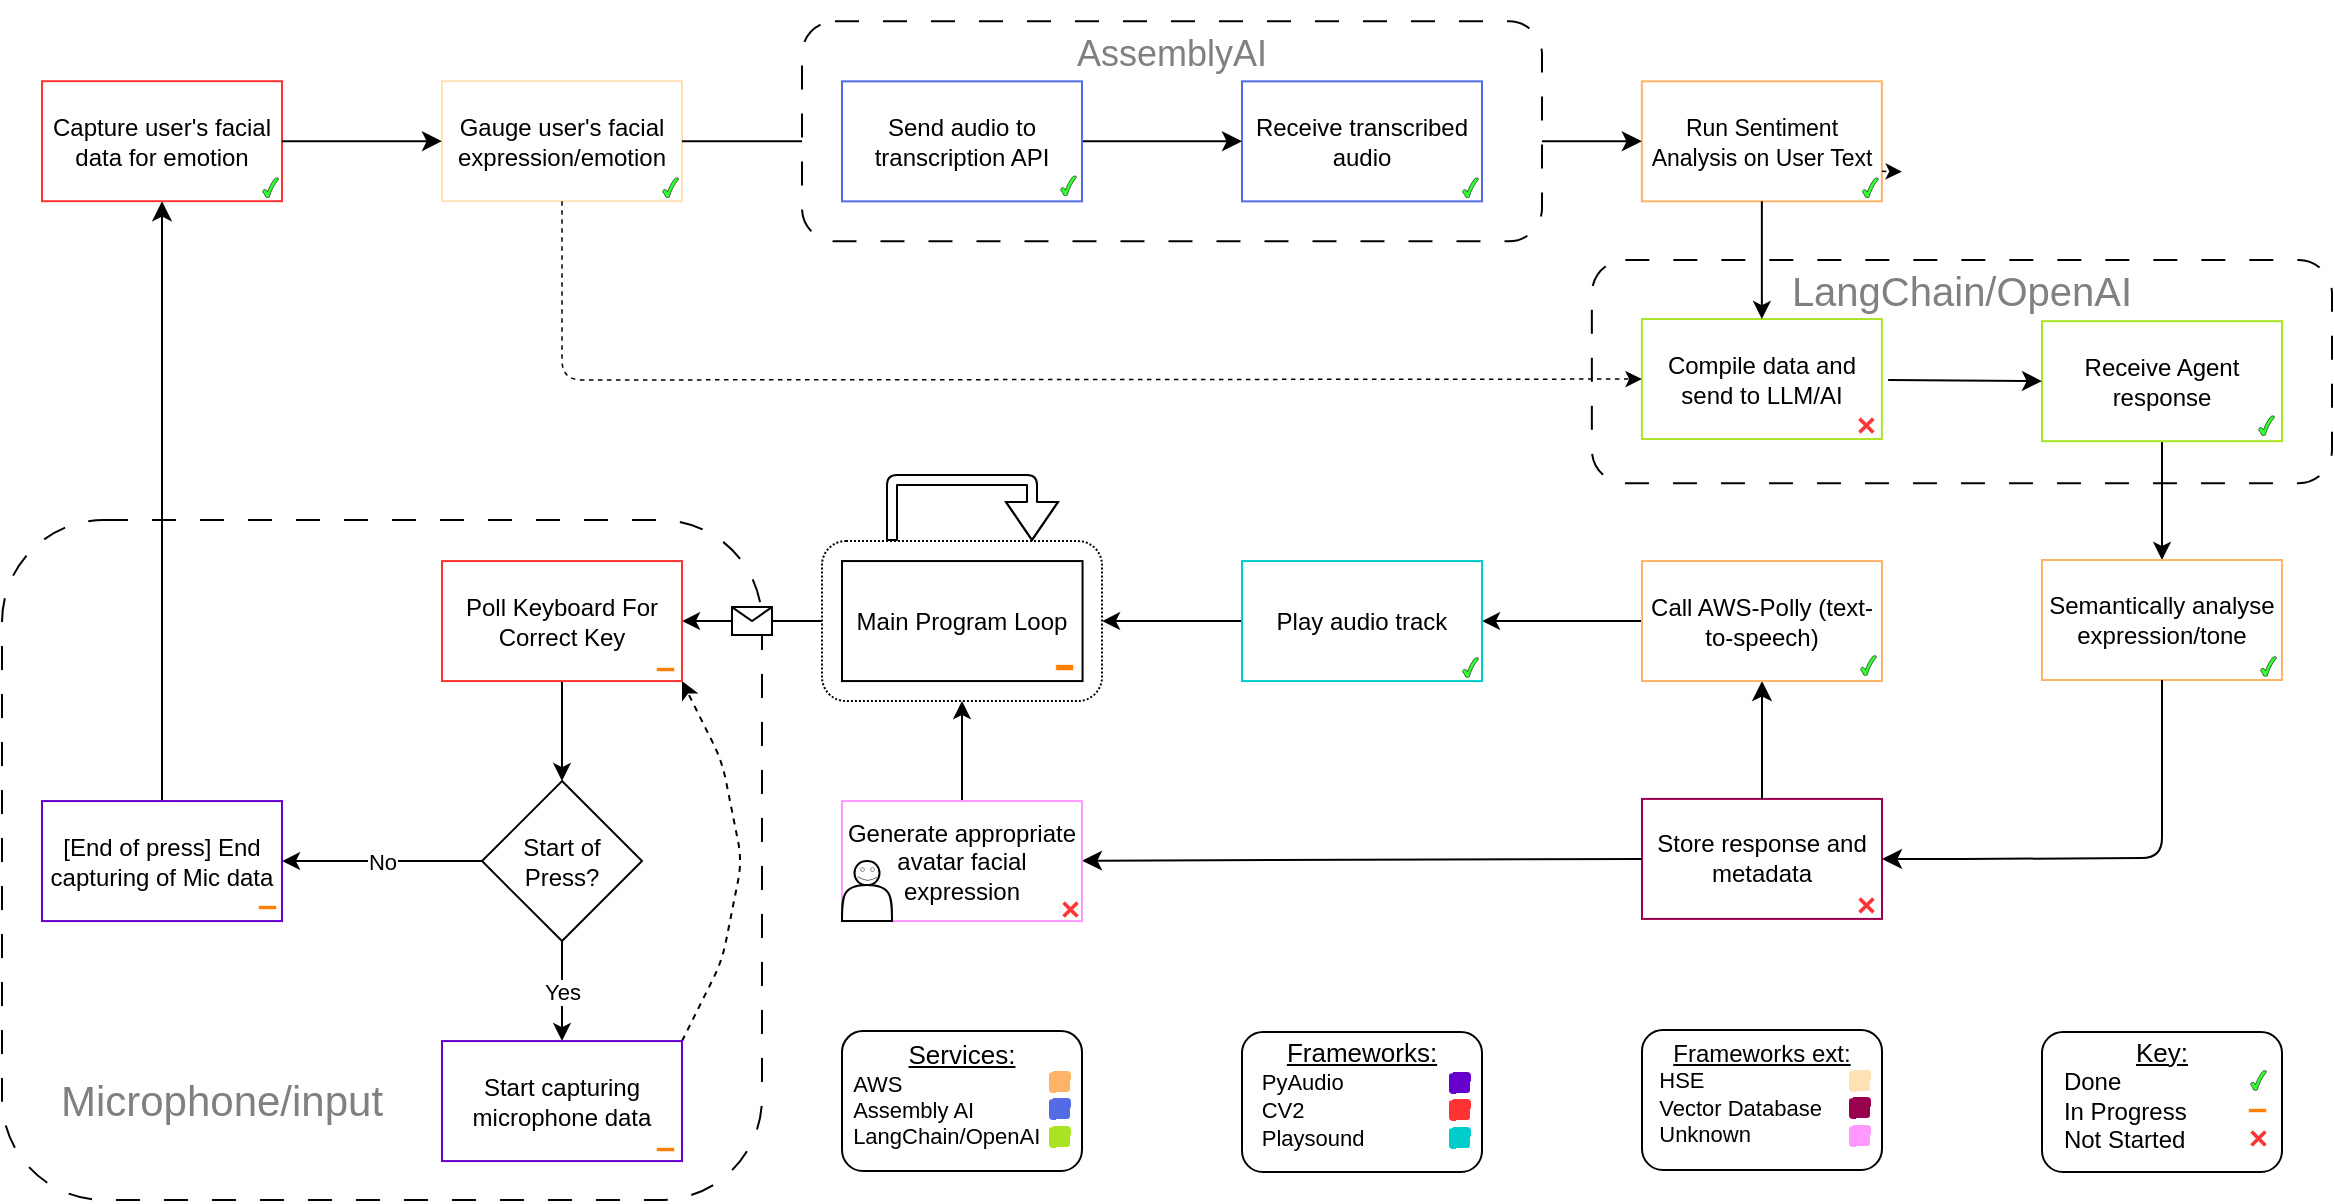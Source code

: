 <mxfile>
    <diagram id="MKs6Hx3hVW7b_2Y0VP6X" name="Page-1">
        <mxGraphModel dx="979" dy="463" grid="1" gridSize="10" guides="1" tooltips="1" connect="1" arrows="1" fold="1" page="1" pageScale="1" pageWidth="850" pageHeight="1100" math="0" shadow="0">
            <root>
                <mxCell id="0"/>
                <mxCell id="1" parent="0"/>
                <mxCell id="186" value="" style="whiteSpace=wrap;html=1;fontSize=11.5;dashed=1;dashPattern=12 12;rounded=1;" vertex="1" parent="1">
                    <mxGeometry x="1034.93" y="220" width="370.07" height="111.6" as="geometry"/>
                </mxCell>
                <mxCell id="148" value="" style="whiteSpace=wrap;html=1;fontSize=11.5;dashed=1;dashPattern=12 12;rounded=1;" vertex="1" parent="1">
                    <mxGeometry x="240" y="350" width="380" height="340" as="geometry"/>
                </mxCell>
                <mxCell id="5" value="Start of Press?" style="rhombus;whiteSpace=wrap;html=1;" parent="1" vertex="1">
                    <mxGeometry x="480" y="480.53" width="80" height="80" as="geometry"/>
                </mxCell>
                <mxCell id="95" style="edgeStyle=none;html=1;exitX=1;exitY=0;exitDx=0;exitDy=0;entryX=1;entryY=1;entryDx=0;entryDy=0;dashed=1;" parent="1" source="6" target="3" edge="1">
                    <mxGeometry relative="1" as="geometry">
                        <Array as="points">
                            <mxPoint x="600" y="570.53"/>
                            <mxPoint x="610" y="520.53"/>
                            <mxPoint x="600" y="470.53"/>
                        </Array>
                    </mxGeometry>
                </mxCell>
                <mxCell id="125" style="edgeStyle=none;html=1;exitX=0.5;exitY=0;exitDx=0;exitDy=0;entryX=0.5;entryY=1;entryDx=0;entryDy=0;strokeColor=default;strokeWidth=1;fontSize=13;endSize=7;sourcePerimeterSpacing=0;targetPerimeterSpacing=0;" parent="1" source="8" target="23" edge="1">
                    <mxGeometry relative="1" as="geometry"/>
                </mxCell>
                <mxCell id="11" value="" style="endArrow=classic;html=1;exitX=0;exitY=0.5;exitDx=0;exitDy=0;entryX=1;entryY=0.5;entryDx=0;entryDy=0;" parent="1" source="110" target="3" edge="1">
                    <mxGeometry relative="1" as="geometry">
                        <mxPoint x="690" y="500.53" as="sourcePoint"/>
                        <mxPoint x="790" y="500.53" as="targetPoint"/>
                    </mxGeometry>
                </mxCell>
                <mxCell id="12" value="" style="shape=message;html=1;outlineConnect=0;" parent="11" vertex="1">
                    <mxGeometry width="20" height="14" relative="1" as="geometry">
                        <mxPoint x="-10" y="-7" as="offset"/>
                    </mxGeometry>
                </mxCell>
                <mxCell id="13" value="" style="endArrow=classic;html=1;exitX=0.5;exitY=1;exitDx=0;exitDy=0;entryX=0.5;entryY=0;entryDx=0;entryDy=0;" parent="1" source="3" target="5" edge="1">
                    <mxGeometry width="50" height="50" relative="1" as="geometry">
                        <mxPoint x="690" y="540.53" as="sourcePoint"/>
                        <mxPoint x="740" y="490.53" as="targetPoint"/>
                    </mxGeometry>
                </mxCell>
                <mxCell id="14" value="" style="endArrow=classic;html=1;exitX=0.5;exitY=1;exitDx=0;exitDy=0;entryX=0.5;entryY=0;entryDx=0;entryDy=0;" parent="1" source="5" target="6" edge="1">
                    <mxGeometry relative="1" as="geometry">
                        <mxPoint x="660" y="580.53" as="sourcePoint"/>
                        <mxPoint x="760" y="580.53" as="targetPoint"/>
                    </mxGeometry>
                </mxCell>
                <mxCell id="15" value="Yes" style="edgeLabel;resizable=0;html=1;align=center;verticalAlign=middle;" parent="14" connectable="0" vertex="1">
                    <mxGeometry relative="1" as="geometry"/>
                </mxCell>
                <mxCell id="16" value="No" style="endArrow=classic;html=1;exitX=0;exitY=0.5;exitDx=0;exitDy=0;entryX=1;entryY=0.5;entryDx=0;entryDy=0;" parent="1" source="5" target="8" edge="1">
                    <mxGeometry relative="1" as="geometry">
                        <mxPoint x="420" y="590.53" as="sourcePoint"/>
                        <mxPoint x="520" y="590.53" as="targetPoint"/>
                    </mxGeometry>
                </mxCell>
                <mxCell id="17" value="No" style="edgeLabel;resizable=0;html=1;align=center;verticalAlign=middle;" parent="16" connectable="0" vertex="1">
                    <mxGeometry relative="1" as="geometry"/>
                </mxCell>
                <mxCell id="32" style="edgeStyle=none;html=1;exitX=0.5;exitY=1;exitDx=0;exitDy=0;entryX=0.5;entryY=0;entryDx=0;entryDy=0;" parent="1" source="30" edge="1" target="35">
                    <mxGeometry relative="1" as="geometry">
                        <mxPoint x="1117" y="250" as="targetPoint"/>
                    </mxGeometry>
                </mxCell>
                <mxCell id="33" style="edgeStyle=none;html=1;exitX=0;exitY=0.5;exitDx=0;exitDy=0;" parent="1" source="38" edge="1">
                    <mxGeometry relative="1" as="geometry">
                        <mxPoint x="920" y="420.53" as="sourcePoint"/>
                        <mxPoint x="790" y="400.53" as="targetPoint"/>
                    </mxGeometry>
                </mxCell>
                <mxCell id="43" style="edgeStyle=none;html=1;exitX=0.5;exitY=0;exitDx=0;exitDy=0;" parent="1" source="44" edge="1">
                    <mxGeometry relative="1" as="geometry">
                        <mxPoint x="820" y="510.53" as="sourcePoint"/>
                        <mxPoint x="720" y="440.53" as="targetPoint"/>
                    </mxGeometry>
                </mxCell>
                <mxCell id="39" value="" style="edgeStyle=none;html=1;" parent="1" source="36" target="38" edge="1">
                    <mxGeometry relative="1" as="geometry"/>
                </mxCell>
                <mxCell id="42" style="edgeStyle=none;html=1;" parent="1" source="36" edge="1">
                    <mxGeometry relative="1" as="geometry">
                        <mxPoint x="1130" y="420.53" as="targetPoint"/>
                    </mxGeometry>
                </mxCell>
                <mxCell id="96" value="" style="group" parent="1" vertex="1" connectable="0">
                    <mxGeometry x="1260" y="606" width="120" height="70" as="geometry"/>
                </mxCell>
                <mxCell id="61" value="&lt;font size=&quot;1&quot; style=&quot;&quot;&gt;&lt;u style=&quot;font-size: 13px;&quot;&gt;Key:&lt;/u&gt;&lt;/font&gt;&lt;br&gt;&lt;div style=&quot;text-align: left;&quot;&gt;&lt;span style=&quot;background-color: initial;&quot;&gt;Done&lt;/span&gt;&lt;/div&gt;&lt;span style=&quot;background-color: initial;&quot;&gt;&lt;div style=&quot;text-align: left;&quot;&gt;&lt;span style=&quot;background-color: initial;&quot;&gt;In Progress&amp;nbsp; &amp;nbsp; &amp;nbsp; &amp;nbsp; &amp;nbsp; &amp;nbsp;&lt;/span&gt;&lt;/div&gt;&lt;/span&gt;&lt;div style=&quot;text-align: left;&quot;&gt;&lt;span style=&quot;background-color: initial;&quot;&gt;Not Started&lt;/span&gt;&lt;/div&gt;&lt;div style=&quot;text-align: left; font-size: 6px;&quot;&gt;&lt;span style=&quot;background-color: initial;&quot;&gt;&lt;br&gt;&lt;/span&gt;&lt;/div&gt;" style="rounded=1;whiteSpace=wrap;html=1;" parent="96" vertex="1">
                    <mxGeometry width="120" height="70" as="geometry"/>
                </mxCell>
                <mxCell id="72" value="" style="verticalLabelPosition=bottom;verticalAlign=top;html=1;shape=mxgraph.basic.tick;fillColor=#33FF33;strokeWidth=0.3;" parent="96" vertex="1">
                    <mxGeometry x="104" y="19" width="8" height="10" as="geometry"/>
                </mxCell>
                <mxCell id="73" value="" style="shape=cross;whiteSpace=wrap;html=1;strokeColor=#FFFFFF;strokeWidth=0.3;fillColor=#FF3333;rotation=45;" parent="96" vertex="1">
                    <mxGeometry x="103" y="48" width="10" height="10" as="geometry"/>
                </mxCell>
                <mxCell id="74" value="" style="rounded=0;whiteSpace=wrap;html=1;strokeColor=#FFFFFF;strokeWidth=0.3;fillColor=#FF8000;" parent="96" vertex="1">
                    <mxGeometry x="103" y="38" width="9" height="2" as="geometry"/>
                </mxCell>
                <mxCell id="97" value="" style="group" parent="1" vertex="1" connectable="0">
                    <mxGeometry x="260" y="130.6" width="120.071" height="60.071" as="geometry"/>
                </mxCell>
                <mxCell id="113" value="" style="group" parent="97" vertex="1" connectable="0">
                    <mxGeometry width="120" height="60" as="geometry"/>
                </mxCell>
                <mxCell id="23" value="Capture&amp;nbsp;user's facial data for emotion" style="rounded=0;whiteSpace=wrap;html=1;strokeColor=#FF3333;" parent="113" vertex="1">
                    <mxGeometry width="120" height="60" as="geometry"/>
                </mxCell>
                <mxCell id="112" value="" style="verticalLabelPosition=bottom;verticalAlign=top;html=1;shape=mxgraph.basic.tick;fillColor=#33FF33;strokeWidth=0.3;" parent="113" vertex="1">
                    <mxGeometry x="110.04" y="48" width="8" height="10" as="geometry"/>
                </mxCell>
                <mxCell id="103" value="" style="group;fillColor=none;" parent="1" vertex="1" connectable="0">
                    <mxGeometry x="1059.93" y="130.67" width="120" height="60" as="geometry"/>
                </mxCell>
                <mxCell id="104" value="&lt;font style=&quot;font-size: 11.5px;&quot;&gt;Run Sentiment Analysis on User Text&lt;/font&gt;" style="rounded=0;whiteSpace=wrap;html=1;strokeColor=#FFB366;" parent="103" vertex="1">
                    <mxGeometry width="120" height="60" as="geometry"/>
                </mxCell>
                <mxCell id="105" value="" style="verticalLabelPosition=bottom;verticalAlign=top;html=1;shape=mxgraph.basic.tick;fillColor=#33FF33;strokeWidth=0.3;" parent="103" vertex="1">
                    <mxGeometry x="110" y="48" width="8" height="10" as="geometry"/>
                </mxCell>
                <mxCell id="108" value="" style="group" parent="1" vertex="1" connectable="0">
                    <mxGeometry x="1260" y="370" width="120" height="60" as="geometry"/>
                </mxCell>
                <mxCell id="35" value="Semantically analyse expression/tone" style="rounded=0;whiteSpace=wrap;html=1;strokeColor=#FFB366;" parent="108" vertex="1">
                    <mxGeometry width="120" height="60" as="geometry"/>
                </mxCell>
                <mxCell id="107" value="" style="verticalLabelPosition=bottom;verticalAlign=top;html=1;shape=mxgraph.basic.tick;fillColor=#33FF33;strokeWidth=0.3;" parent="108" vertex="1">
                    <mxGeometry x="109" y="48" width="8" height="10" as="geometry"/>
                </mxCell>
                <mxCell id="111" value="" style="group;dashed=1;dashPattern=1 1;strokeColor=none;" parent="1" vertex="1" connectable="0">
                    <mxGeometry x="650" y="360.53" width="140" height="80" as="geometry"/>
                </mxCell>
                <mxCell id="110" value="" style="rounded=1;whiteSpace=wrap;html=1;shadow=0;glass=0;dashed=1;dashPattern=1 1;" parent="111" vertex="1">
                    <mxGeometry width="140" height="80" as="geometry"/>
                </mxCell>
                <mxCell id="2" value="Main Program Loop" style="rounded=0;whiteSpace=wrap;html=1;" parent="111" vertex="1">
                    <mxGeometry x="10" y="10" width="120.28" height="60" as="geometry"/>
                </mxCell>
                <mxCell id="94" value="" style="rounded=0;whiteSpace=wrap;html=1;strokeColor=#FFFFFF;strokeWidth=0.3;fillColor=#FF8000;" parent="111" vertex="1">
                    <mxGeometry x="116.667" y="61.5" width="8.75" height="3" as="geometry"/>
                </mxCell>
                <mxCell id="140" style="edgeStyle=none;html=1;exitX=0.25;exitY=0;exitDx=0;exitDy=0;strokeColor=default;strokeWidth=1;fontSize=13;sourcePerimeterSpacing=0;targetPerimeterSpacing=0;entryX=0.75;entryY=0;entryDx=0;entryDy=0;shape=flexArrow;width=5;" parent="111" source="110" target="110" edge="1">
                    <mxGeometry relative="1" as="geometry">
                        <mxPoint x="130" y="-40" as="targetPoint"/>
                        <Array as="points">
                            <mxPoint x="35" y="-30.53"/>
                            <mxPoint x="70" y="-30.53"/>
                            <mxPoint x="105" y="-30.53"/>
                        </Array>
                    </mxGeometry>
                </mxCell>
                <mxCell id="115" value="" style="group" parent="1" vertex="1" connectable="0">
                    <mxGeometry x="1060" y="489.46" width="120" height="60.071" as="geometry"/>
                </mxCell>
                <mxCell id="31" value="Store response and metadata" style="rounded=0;whiteSpace=wrap;html=1;strokeColor=#99004D;" parent="115" vertex="1">
                    <mxGeometry width="120" height="60" as="geometry"/>
                </mxCell>
                <mxCell id="89" value="" style="shape=cross;whiteSpace=wrap;html=1;strokeColor=#FFFFFF;strokeWidth=0.3;fillColor=#FF3333;rotation=45;" parent="115" vertex="1">
                    <mxGeometry x="107" y="48" width="10" height="10" as="geometry"/>
                </mxCell>
                <mxCell id="116" style="edgeStyle=none;html=1;exitX=0;exitY=0.5;exitDx=0;exitDy=0;strokeColor=default;strokeWidth=1;fontSize=13;endSize=7;sourcePerimeterSpacing=0;targetPerimeterSpacing=0;" parent="1" source="31" target="44" edge="1">
                    <mxGeometry relative="1" as="geometry"/>
                </mxCell>
                <mxCell id="117" style="edgeStyle=none;html=1;exitX=0.5;exitY=1;exitDx=0;exitDy=0;strokeColor=default;strokeWidth=1;fontSize=13;endSize=7;sourcePerimeterSpacing=0;targetPerimeterSpacing=0;entryX=1;entryY=0.5;entryDx=0;entryDy=0;" parent="1" source="35" target="31" edge="1">
                    <mxGeometry relative="1" as="geometry">
                        <mxPoint x="1300" y="420.53" as="targetPoint"/>
                        <Array as="points">
                            <mxPoint x="1320" y="519"/>
                            <mxPoint x="1210" y="519.53"/>
                        </Array>
                    </mxGeometry>
                </mxCell>
                <mxCell id="118" style="edgeStyle=none;html=1;exitX=0.5;exitY=0;exitDx=0;exitDy=0;entryX=0.5;entryY=1;entryDx=0;entryDy=0;strokeColor=default;strokeWidth=1;fontSize=13;endSize=7;sourcePerimeterSpacing=0;targetPerimeterSpacing=0;" parent="1" source="31" target="36" edge="1">
                    <mxGeometry relative="1" as="geometry">
                        <Array as="points">
                            <mxPoint x="1120" y="470"/>
                        </Array>
                    </mxGeometry>
                </mxCell>
                <mxCell id="120" value="" style="group" parent="1" vertex="1" connectable="0">
                    <mxGeometry x="1260" y="250.6" width="120" height="60" as="geometry"/>
                </mxCell>
                <mxCell id="30" value="Receive Agent response" style="rounded=0;whiteSpace=wrap;html=1;strokeColor=#AAE321;" parent="120" vertex="1">
                    <mxGeometry width="120" height="60" as="geometry"/>
                </mxCell>
                <mxCell id="119" value="" style="verticalLabelPosition=bottom;verticalAlign=top;html=1;shape=mxgraph.basic.tick;fillColor=#33FF33;strokeWidth=0.3;" parent="120" vertex="1">
                    <mxGeometry x="108" y="47" width="8" height="10" as="geometry"/>
                </mxCell>
                <mxCell id="129" value="" style="group" parent="1" vertex="1" connectable="0">
                    <mxGeometry x="460" y="130.6" width="120.071" height="60.071" as="geometry"/>
                </mxCell>
                <mxCell id="130" value="" style="group" parent="129" vertex="1" connectable="0">
                    <mxGeometry width="120" height="60" as="geometry"/>
                </mxCell>
                <mxCell id="131" value="Gauge user's facial expression/emotion" style="rounded=0;whiteSpace=wrap;html=1;strokeColor=#FFE1B5;" parent="130" vertex="1">
                    <mxGeometry width="120" height="60" as="geometry"/>
                </mxCell>
                <mxCell id="132" value="" style="verticalLabelPosition=bottom;verticalAlign=top;html=1;shape=mxgraph.basic.tick;fillColor=#33FF33;strokeWidth=0.3;" parent="130" vertex="1">
                    <mxGeometry x="110.04" y="48" width="8" height="10" as="geometry"/>
                </mxCell>
                <mxCell id="134" style="edgeStyle=none;html=1;exitX=1;exitY=0.5;exitDx=0;exitDy=0;strokeColor=default;strokeWidth=1;fontSize=13;endSize=7;sourcePerimeterSpacing=0;targetPerimeterSpacing=0;entryX=0;entryY=0.5;entryDx=0;entryDy=0;" parent="1" source="23" edge="1" target="131">
                    <mxGeometry relative="1" as="geometry">
                        <mxPoint x="320" y="190" as="targetPoint"/>
                    </mxGeometry>
                </mxCell>
                <mxCell id="137" style="edgeStyle=none;html=1;exitX=1;exitY=0.5;exitDx=0;exitDy=0;strokeColor=default;strokeWidth=1;fontSize=13;endSize=7;sourcePerimeterSpacing=0;targetPerimeterSpacing=0;" parent="1" source="20" target="104" edge="1">
                    <mxGeometry relative="1" as="geometry"/>
                </mxCell>
                <mxCell id="139" style="edgeStyle=none;html=1;exitX=1.026;exitY=0.508;exitDx=0;exitDy=0;entryX=0;entryY=0.5;entryDx=0;entryDy=0;strokeColor=default;strokeWidth=1;fontSize=13;endSize=7;sourcePerimeterSpacing=0;targetPerimeterSpacing=0;exitPerimeter=0;" parent="1" source="26" target="30" edge="1">
                    <mxGeometry relative="1" as="geometry"/>
                </mxCell>
                <mxCell id="144" value="" style="group" vertex="1" connectable="0" parent="1">
                    <mxGeometry x="460" y="610.53" width="120" height="60" as="geometry"/>
                </mxCell>
                <mxCell id="6" value="Start capturing microphone data" style="rounded=0;whiteSpace=wrap;html=1;strokeColor=#6600CC;" parent="144" vertex="1">
                    <mxGeometry width="120" height="60" as="geometry"/>
                </mxCell>
                <mxCell id="91" value="" style="rounded=0;whiteSpace=wrap;html=1;strokeColor=#FFFFFF;strokeWidth=0.3;fillColor=#FF8000;" parent="144" vertex="1">
                    <mxGeometry x="107" y="53" width="9" height="2" as="geometry"/>
                </mxCell>
                <mxCell id="145" value="" style="group" vertex="1" connectable="0" parent="1">
                    <mxGeometry x="460" y="370.53" width="120" height="60" as="geometry"/>
                </mxCell>
                <mxCell id="3" value="Poll Keyboard For&lt;br&gt;Correct Key" style="rounded=0;whiteSpace=wrap;html=1;strokeColor=#FF3333;" parent="145" vertex="1">
                    <mxGeometry width="120" height="60" as="geometry"/>
                </mxCell>
                <mxCell id="93" value="" style="rounded=0;whiteSpace=wrap;html=1;strokeColor=#FFFFFF;strokeWidth=0.3;fillColor=#FF8000;" parent="145" vertex="1">
                    <mxGeometry x="107" y="53" width="9" height="2" as="geometry"/>
                </mxCell>
                <mxCell id="146" value="" style="group" vertex="1" connectable="0" parent="1">
                    <mxGeometry x="260" y="490.53" width="120" height="60" as="geometry"/>
                </mxCell>
                <mxCell id="8" value="[End of press] End capturing of Mic data" style="rounded=0;whiteSpace=wrap;html=1;strokeColor=#6600CC;" parent="146" vertex="1">
                    <mxGeometry width="120" height="60" as="geometry"/>
                </mxCell>
                <mxCell id="92" value="" style="rounded=0;whiteSpace=wrap;html=1;strokeColor=#FFFFFF;strokeWidth=0.3;fillColor=#FF8000;" parent="146" vertex="1">
                    <mxGeometry x="108" y="52" width="9" height="2" as="geometry"/>
                </mxCell>
                <mxCell id="147" style="edgeStyle=none;html=1;fontSize=11.5;entryX=0;entryY=0.5;entryDx=0;entryDy=0;exitX=1;exitY=0.5;exitDx=0;exitDy=0;" edge="1" parent="1" source="131" target="18">
                    <mxGeometry relative="1" as="geometry">
                        <mxPoint x="410" y="210" as="targetPoint"/>
                        <mxPoint x="380" y="280" as="sourcePoint"/>
                    </mxGeometry>
                </mxCell>
                <mxCell id="149" value="Microphone/input" style="text;align=center;html=1;verticalAlign=middle;whiteSpace=wrap;rounded=0;dashed=1;dashPattern=12 12;fontSize=21;fillColor=none;fontColor=#808080;" vertex="1" parent="1">
                    <mxGeometry x="320.07" y="625" width="60" height="30" as="geometry"/>
                </mxCell>
                <mxCell id="161" value="" style="group" vertex="1" connectable="0" parent="1">
                    <mxGeometry x="1059.93" y="249.53" width="340.07" height="71.07" as="geometry"/>
                </mxCell>
                <mxCell id="99" value="" style="group" parent="161" vertex="1" connectable="0">
                    <mxGeometry width="340.07" height="71.07" as="geometry"/>
                </mxCell>
                <mxCell id="26" value="Compile data and send to LLM/AI" style="rounded=0;whiteSpace=wrap;html=1;strokeColor=#AAE321;" parent="99" vertex="1">
                    <mxGeometry width="120" height="60" as="geometry"/>
                </mxCell>
                <mxCell id="90" value="" style="shape=cross;whiteSpace=wrap;html=1;strokeColor=#FFFFFF;strokeWidth=0.3;fillColor=#FF3333;rotation=45;" parent="161" vertex="1">
                    <mxGeometry x="107" y="48" width="10" height="10" as="geometry"/>
                </mxCell>
                <mxCell id="162" style="edgeStyle=none;html=1;exitX=0.5;exitY=1;exitDx=0;exitDy=0;entryX=0.5;entryY=0;entryDx=0;entryDy=0;fontSize=6;fontColor=#FFB366;" edge="1" parent="1" source="104" target="26">
                    <mxGeometry relative="1" as="geometry"/>
                </mxCell>
                <mxCell id="163" value="" style="group" vertex="1" connectable="0" parent="1">
                    <mxGeometry x="660" y="605.53" width="120" height="70" as="geometry"/>
                </mxCell>
                <mxCell id="150" value="" style="group;rounded=0;" vertex="1" connectable="0" parent="163">
                    <mxGeometry width="120" height="70" as="geometry"/>
                </mxCell>
                <mxCell id="151" value="&lt;font size=&quot;1&quot; style=&quot;&quot;&gt;&lt;u style=&quot;font-size: 13px;&quot;&gt;Services:&lt;/u&gt;&lt;/font&gt;&lt;br&gt;&lt;div style=&quot;text-align: left; font-size: 11px;&quot;&gt;&lt;font style=&quot;font-size: 11px;&quot;&gt;AWS&lt;/font&gt;&lt;/div&gt;&lt;span style=&quot;background-color: initial; font-size: 6px;&quot;&gt;&lt;div style=&quot;text-align: left;&quot;&gt;&lt;span style=&quot;background-color: initial;&quot;&gt;&lt;font style=&quot;font-size: 11px;&quot;&gt;Assembly AI&lt;/font&gt;&lt;/span&gt;&lt;/div&gt;&lt;div style=&quot;text-align: left;&quot;&gt;&lt;span style=&quot;background-color: initial;&quot;&gt;&lt;font style=&quot;font-size: 11px;&quot;&gt;LangChain/OpenAI&amp;nbsp; &amp;nbsp; &amp;nbsp;&lt;/font&gt;&lt;/span&gt;&lt;/div&gt;&lt;div style=&quot;text-align: left;&quot;&gt;&lt;br&gt;&lt;/div&gt;&lt;/span&gt;" style="rounded=1;whiteSpace=wrap;html=1;" vertex="1" parent="150">
                    <mxGeometry width="120" height="70" as="geometry"/>
                </mxCell>
                <mxCell id="155" value="" style="whiteSpace=wrap;html=1;rounded=1;dashed=1;dashPattern=12 12;strokeColor=#FFB366;fontSize=6;fontColor=#FFB366;fillColor=#FFB366;" vertex="1" parent="150">
                    <mxGeometry x="104" y="20.53" width="10" height="10" as="geometry"/>
                </mxCell>
                <mxCell id="159" value="" style="whiteSpace=wrap;html=1;rounded=1;dashed=1;dashPattern=12 12;strokeColor=#546BE6;fontSize=6;fontColor=#FFB366;fillColor=#546BE6;" vertex="1" parent="150">
                    <mxGeometry x="104" y="34" width="10" height="10" as="geometry"/>
                </mxCell>
                <mxCell id="160" value="" style="whiteSpace=wrap;html=1;rounded=1;dashed=1;dashPattern=12 12;strokeColor=#AAE321;fontSize=6;fontColor=#FFB366;fillColor=#AAE321;" vertex="1" parent="163">
                    <mxGeometry x="104" y="48" width="10" height="10" as="geometry"/>
                </mxCell>
                <mxCell id="165" value="" style="group" vertex="1" connectable="0" parent="1">
                    <mxGeometry x="860" y="606" width="120" height="70" as="geometry"/>
                </mxCell>
                <mxCell id="166" value="" style="group;rounded=0;" vertex="1" connectable="0" parent="165">
                    <mxGeometry width="120" height="70" as="geometry"/>
                </mxCell>
                <mxCell id="167" value="&lt;font size=&quot;1&quot; style=&quot;&quot;&gt;&lt;u style=&quot;font-size: 13px;&quot;&gt;Frameworks:&lt;/u&gt;&lt;/font&gt;&lt;br&gt;&lt;div style=&quot;text-align: left; font-size: 11px;&quot;&gt;PyAudio&lt;/div&gt;&lt;span style=&quot;background-color: initial;&quot;&gt;&lt;div style=&quot;text-align: left;&quot;&gt;&lt;span style=&quot;font-size: 11px;&quot;&gt;CV2&lt;/span&gt;&lt;/div&gt;&lt;div style=&quot;text-align: left;&quot;&gt;&lt;span style=&quot;background-color: initial; font-size: 11px;&quot;&gt;Playsound&amp;nbsp; &amp;nbsp; &amp;nbsp; &amp;nbsp; &amp;nbsp; &amp;nbsp; &amp;nbsp; &amp;nbsp;&amp;nbsp;&lt;/span&gt;&lt;/div&gt;&lt;div style=&quot;font-size: 6px; text-align: left;&quot;&gt;&lt;br&gt;&lt;/div&gt;&lt;/span&gt;" style="rounded=1;whiteSpace=wrap;html=1;" vertex="1" parent="166">
                    <mxGeometry width="120" height="70" as="geometry"/>
                </mxCell>
                <mxCell id="168" value="" style="whiteSpace=wrap;html=1;rounded=1;dashed=1;dashPattern=12 12;strokeColor=#6600CC;fontSize=6;fontColor=#FFB366;fillColor=#6600CC;" vertex="1" parent="166">
                    <mxGeometry x="104" y="20.53" width="10" height="10" as="geometry"/>
                </mxCell>
                <mxCell id="169" value="" style="whiteSpace=wrap;html=1;rounded=1;dashed=1;dashPattern=12 12;strokeColor=#FF3333;fontSize=6;fontColor=#FFB366;fillColor=#FF3333;" vertex="1" parent="166">
                    <mxGeometry x="104" y="34" width="10" height="10" as="geometry"/>
                </mxCell>
                <mxCell id="170" value="" style="whiteSpace=wrap;html=1;rounded=1;dashed=1;dashPattern=12 12;strokeColor=#00CCCC;fontSize=6;fontColor=#FFB366;fillColor=#00CCCC;" vertex="1" parent="165">
                    <mxGeometry x="104" y="48" width="10" height="10" as="geometry"/>
                </mxCell>
                <mxCell id="171" value="" style="group" vertex="1" connectable="0" parent="1">
                    <mxGeometry x="1060" y="605" width="120" height="70" as="geometry"/>
                </mxCell>
                <mxCell id="172" value="" style="group;rounded=0;" vertex="1" connectable="0" parent="171">
                    <mxGeometry width="120" height="70" as="geometry"/>
                </mxCell>
                <mxCell id="173" value="&lt;font size=&quot;1&quot; style=&quot;&quot;&gt;&lt;u style=&quot;font-size: 12px;&quot;&gt;Frameworks ext:&lt;br&gt;&lt;/u&gt;&lt;/font&gt;&lt;div style=&quot;text-align: left; font-size: 11px;&quot;&gt;HSE&lt;/div&gt;&lt;div style=&quot;text-align: left; font-size: 11px;&quot;&gt;Vector Database&amp;nbsp; &amp;nbsp; &amp;nbsp; &amp;nbsp;&lt;br&gt;&lt;/div&gt;&lt;span style=&quot;background-color: initial; font-size: 6px;&quot;&gt;&lt;div style=&quot;text-align: left;&quot;&gt;&lt;font style=&quot;font-size: 11px;&quot;&gt;Unknown&lt;/font&gt;&lt;span style=&quot;font-size: 11px; background-color: initial;&quot;&gt;&amp;nbsp;&amp;nbsp;&lt;/span&gt;&lt;/div&gt;&lt;div style=&quot;text-align: left;&quot;&gt;&lt;br&gt;&lt;/div&gt;&lt;/span&gt;" style="rounded=1;whiteSpace=wrap;html=1;" vertex="1" parent="172">
                    <mxGeometry width="120" height="70" as="geometry"/>
                </mxCell>
                <mxCell id="174" value="" style="whiteSpace=wrap;html=1;rounded=1;dashed=1;dashPattern=12 12;strokeColor=#FFE1B5;fontSize=6;fontColor=#FFB366;fillColor=#FFE1B5;" vertex="1" parent="172">
                    <mxGeometry x="104" y="20.53" width="10" height="10" as="geometry"/>
                </mxCell>
                <mxCell id="175" value="" style="whiteSpace=wrap;html=1;rounded=1;dashed=1;dashPattern=12 12;strokeColor=#99004D;fontSize=6;fontColor=#FFB366;fillColor=#99004D;" vertex="1" parent="172">
                    <mxGeometry x="104" y="34" width="10" height="10" as="geometry"/>
                </mxCell>
                <mxCell id="176" value="" style="whiteSpace=wrap;html=1;rounded=1;dashed=1;dashPattern=12 12;strokeColor=#FF99FF;fontSize=6;fontColor=#FFB366;fillColor=#FF99FF;" vertex="1" parent="171">
                    <mxGeometry x="104" y="48" width="10" height="10" as="geometry"/>
                </mxCell>
                <mxCell id="177" style="edgeStyle=none;html=1;entryX=0;entryY=0.5;entryDx=0;entryDy=0;strokeWidth=0.75;fontSize=12;fontColor=#FF3333;dashed=1;exitX=0.5;exitY=1;exitDx=0;exitDy=0;" edge="1" parent="1" source="131" target="26">
                    <mxGeometry relative="1" as="geometry">
                        <mxPoint x="520" y="280" as="sourcePoint"/>
                        <Array as="points">
                            <mxPoint x="520" y="280"/>
                        </Array>
                    </mxGeometry>
                </mxCell>
                <mxCell id="182" value="" style="group" vertex="1" connectable="0" parent="1">
                    <mxGeometry x="660" y="90.67" width="350" height="140" as="geometry"/>
                </mxCell>
                <mxCell id="78" value="" style="group" parent="182" vertex="1" connectable="0">
                    <mxGeometry x="200" y="40.0" width="150" height="100.0" as="geometry"/>
                </mxCell>
                <mxCell id="102" value="" style="group" parent="78" vertex="1" connectable="0">
                    <mxGeometry width="150" height="100.0" as="geometry"/>
                </mxCell>
                <mxCell id="180" value="" style="whiteSpace=wrap;html=1;fontSize=11.5;dashed=1;dashPattern=12 12;rounded=1;" vertex="1" parent="102">
                    <mxGeometry x="-220" y="-30" width="370" height="110" as="geometry"/>
                </mxCell>
                <mxCell id="20" value="Receive transcribed audio" style="rounded=0;whiteSpace=wrap;html=1;strokeColor=#546BE6;" parent="102" vertex="1">
                    <mxGeometry width="120" height="60" as="geometry"/>
                </mxCell>
                <mxCell id="77" value="" style="verticalLabelPosition=bottom;verticalAlign=top;html=1;shape=mxgraph.basic.tick;fillColor=#33FF33;strokeWidth=0.3;" parent="102" vertex="1">
                    <mxGeometry x="110" y="48" width="8" height="10" as="geometry"/>
                </mxCell>
                <mxCell id="136" style="edgeStyle=none;html=1;exitX=1;exitY=0.5;exitDx=0;exitDy=0;entryX=0;entryY=0.5;entryDx=0;entryDy=0;strokeColor=default;strokeWidth=1;fontSize=13;endSize=7;sourcePerimeterSpacing=0;targetPerimeterSpacing=0;" parent="182" source="18" target="20" edge="1">
                    <mxGeometry relative="1" as="geometry"/>
                </mxCell>
                <mxCell id="178" value="" style="group" vertex="1" connectable="0" parent="182">
                    <mxGeometry y="40.0" width="120" height="60" as="geometry"/>
                </mxCell>
                <mxCell id="79" value="" style="group;strokeColor=none;" parent="178" vertex="1" connectable="0">
                    <mxGeometry width="120" height="60" as="geometry"/>
                </mxCell>
                <mxCell id="18" value="Send audio to &lt;br&gt;transcription API" style="rounded=0;whiteSpace=wrap;html=1;strokeColor=#546BE6;" parent="79" vertex="1">
                    <mxGeometry width="120" height="60" as="geometry"/>
                </mxCell>
                <mxCell id="75" value="" style="verticalLabelPosition=bottom;verticalAlign=top;html=1;shape=mxgraph.basic.tick;fillColor=#33FF33;strokeWidth=0.3;" parent="178" vertex="1">
                    <mxGeometry x="109" y="47" width="8" height="10" as="geometry"/>
                </mxCell>
                <mxCell id="181" value="&lt;font style=&quot;font-size: 18px;&quot; color=&quot;#808080&quot;&gt;AssemblyAI&lt;/font&gt;" style="text;strokeColor=none;align=center;fillColor=none;html=1;verticalAlign=middle;whiteSpace=wrap;rounded=0;dashed=1;dashPattern=12 12;strokeWidth=0.2;fontSize=20;fontColor=#FF3333;" vertex="1" parent="182">
                    <mxGeometry x="100" y="10" width="130" height="30" as="geometry"/>
                </mxCell>
                <mxCell id="195" style="edgeStyle=none;html=1;exitX=1;exitY=0.75;exitDx=0;exitDy=0;dashed=1;strokeWidth=0.75;fontSize=20;fontColor=#808080;" edge="1" parent="1" source="104">
                    <mxGeometry relative="1" as="geometry">
                        <mxPoint x="1190" y="175.833" as="targetPoint"/>
                    </mxGeometry>
                </mxCell>
                <mxCell id="196" value="&lt;font style=&quot;font-size: 20px;&quot; color=&quot;#808080&quot;&gt;LangChain/OpenAI&lt;/font&gt;" style="text;strokeColor=none;align=center;fillColor=none;html=1;verticalAlign=middle;whiteSpace=wrap;rounded=0;dashed=1;dashPattern=12 12;strokeWidth=0.2;fontSize=20;fontColor=#FF3333;" vertex="1" parent="1">
                    <mxGeometry x="1154.97" y="219.53" width="130" height="30" as="geometry"/>
                </mxCell>
                <mxCell id="197" value="" style="group" vertex="1" connectable="0" parent="1">
                    <mxGeometry x="860" y="370.53" width="120" height="60" as="geometry"/>
                </mxCell>
                <mxCell id="38" value="Play audio track" style="rounded=0;whiteSpace=wrap;html=1;strokeColor=#00CCCC;" parent="197" vertex="1">
                    <mxGeometry width="120" height="60" as="geometry"/>
                </mxCell>
                <mxCell id="82" value="" style="verticalLabelPosition=bottom;verticalAlign=top;html=1;shape=mxgraph.basic.tick;fillColor=#33FF33;strokeWidth=0.3;" parent="197" vertex="1">
                    <mxGeometry x="110" y="48" width="8" height="10" as="geometry"/>
                </mxCell>
                <mxCell id="198" value="" style="group" vertex="1" connectable="0" parent="1">
                    <mxGeometry x="1060" y="370.53" width="120" height="60" as="geometry"/>
                </mxCell>
                <mxCell id="36" value="Call AWS-Polly (text-to-speech)" style="rounded=0;whiteSpace=wrap;html=1;strokeColor=#FFB366;" parent="198" vertex="1">
                    <mxGeometry width="120" height="60" as="geometry"/>
                </mxCell>
                <mxCell id="80" value="" style="verticalLabelPosition=bottom;verticalAlign=top;html=1;shape=mxgraph.basic.tick;fillColor=#33FF33;strokeWidth=0.3;" parent="198" vertex="1">
                    <mxGeometry x="109" y="47" width="8" height="10" as="geometry"/>
                </mxCell>
                <mxCell id="199" value="" style="group" vertex="1" connectable="0" parent="1">
                    <mxGeometry x="660" y="490.53" width="121.071" height="61.071" as="geometry"/>
                </mxCell>
                <mxCell id="44" value="Generate appropriate avatar facial expression" style="rounded=0;whiteSpace=wrap;html=1;strokeColor=#FF99FF;" parent="199" vertex="1">
                    <mxGeometry width="120" height="60" as="geometry"/>
                </mxCell>
                <mxCell id="59" value="" style="group" parent="199" vertex="1" connectable="0">
                    <mxGeometry y="30" width="25" height="30" as="geometry"/>
                </mxCell>
                <mxCell id="54" value="" style="shape=actor;whiteSpace=wrap;html=1;" parent="59" vertex="1">
                    <mxGeometry width="25" height="30" as="geometry"/>
                </mxCell>
                <mxCell id="55" value="" style="ellipse;whiteSpace=wrap;html=1;aspect=fixed;strokeWidth=0.2;" parent="59" vertex="1">
                    <mxGeometry x="9" y="3" width="2" height="2" as="geometry"/>
                </mxCell>
                <mxCell id="56" value="" style="ellipse;whiteSpace=wrap;html=1;aspect=fixed;strokeWidth=0.2;" parent="59" vertex="1">
                    <mxGeometry x="14" y="3" width="2" height="2" as="geometry"/>
                </mxCell>
                <mxCell id="58" value="" style="endArrow=none;html=1;entryX=0.695;entryY=0.262;entryDx=0;entryDy=0;entryPerimeter=0;exitX=0.304;exitY=0.252;exitDx=0;exitDy=0;exitPerimeter=0;targetPerimeterSpacing=0;endSize=7;sourcePerimeterSpacing=0;strokeWidth=0.3;spacingTop=0;strokeColor=default;" parent="59" source="54" target="54" edge="1">
                    <mxGeometry width="50" height="50" relative="1" as="geometry">
                        <mxPoint x="10" y="25" as="sourcePoint"/>
                        <mxPoint x="35" as="targetPoint"/>
                        <Array as="points">
                            <mxPoint x="12.5" y="10"/>
                        </Array>
                    </mxGeometry>
                </mxCell>
                <mxCell id="85" value="" style="shape=cross;whiteSpace=wrap;html=1;strokeColor=#FFFFFF;strokeWidth=0.3;fillColor=#FF3333;rotation=45;" parent="199" vertex="1">
                    <mxGeometry x="109" y="49" width="10" height="10" as="geometry"/>
                </mxCell>
            </root>
        </mxGraphModel>
    </diagram>
</mxfile>
